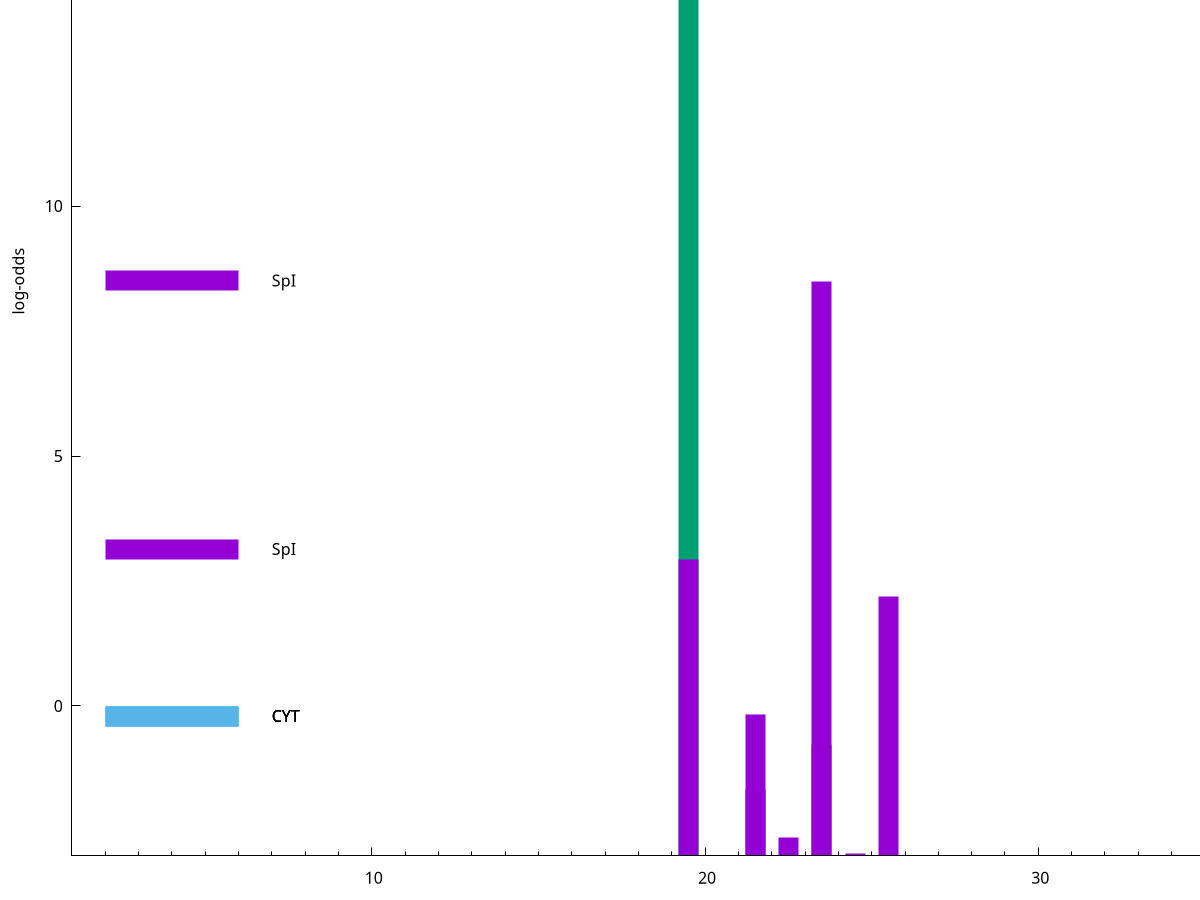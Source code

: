 set title "LipoP predictions for SRR5666568.gff"
set size 2., 1.4
set xrange [1:70] 
set mxtics 10
set yrange [-3:20]
set y2range [0:23]
set ylabel "log-odds"
set term postscript eps color solid "Helvetica" 30
set output "SRR5666568.gff428.eps"
set arrow from 2,18.4368 to 6,18.4368 nohead lt 2 lw 20
set label "SpII" at 7,18.4368
set arrow from 2,8.51164 to 6,8.51164 nohead lt 1 lw 20
set label "SpI" at 7,8.51164
set arrow from 2,3.13836 to 6,3.13836 nohead lt 1 lw 20
set label "SpI" at 7,3.13836
set arrow from 2,-0.200913 to 6,-0.200913 nohead lt 3 lw 20
set label "CYT" at 7,-0.200913
set arrow from 2,-0.200913 to 6,-0.200913 nohead lt 3 lw 20
set label "CYT" at 7,-0.200913
set arrow from 2,-0.200913 to 6,-0.200913 nohead lt 3 lw 20
set label "CYT" at 7,-0.200913
set arrow from 2,18.4368 to 6,18.4368 nohead lt 2 lw 20
set label "SpII" at 7,18.4368
# NOTE: The scores below are the log-odds scores with the threshold
# NOTE: subtracted (a hack to make gnuplot make the histogram all
# NOTE: look nice).
plot "-" axes x1y2 title "" with impulses lt 2 lw 20, "-" axes x1y2 title "" with impulses lt 1 lw 20
19.500000 21.436800
e
23.500000 11.488010
19.500000 5.926810
25.500000 5.191460
21.500000 2.836796
23.500000 2.237637
21.500000 1.331890
22.500000 0.360350
24.500000 0.041860
e
exit
